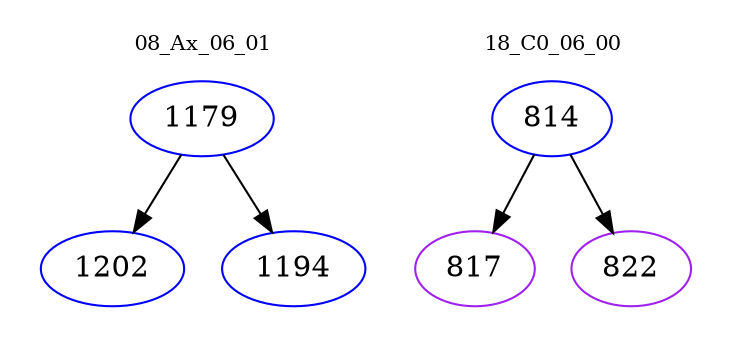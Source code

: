 digraph{
subgraph cluster_0 {
color = white
label = "08_Ax_06_01";
fontsize=10;
T0_1179 [label="1179", color="blue"]
T0_1179 -> T0_1202 [color="black"]
T0_1202 [label="1202", color="blue"]
T0_1179 -> T0_1194 [color="black"]
T0_1194 [label="1194", color="blue"]
}
subgraph cluster_1 {
color = white
label = "18_C0_06_00";
fontsize=10;
T1_814 [label="814", color="blue"]
T1_814 -> T1_817 [color="black"]
T1_817 [label="817", color="purple"]
T1_814 -> T1_822 [color="black"]
T1_822 [label="822", color="purple"]
}
}
